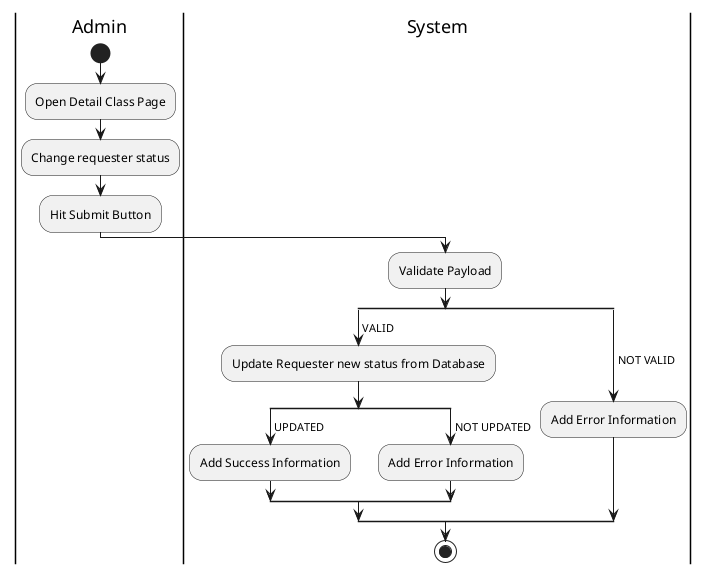 @startuml CommitRequest

skinparam ConditionEndStyle hline
skinparam conditionStyle diamond
skinparam Monochrome true
skinparam Shadowing false

|Admin|
start
:Open Detail Class Page;

|Admin|
:Change requester status;
:Hit Submit Button;

|System|
:Validate Payload;
split
    -> VALID;
    :Update Requester new status from Database;
    split
        -> UPDATED;
        :Add Success Information;
    split again
        -> NOT UPDATED;
        :Add Error Information;
    end split
split again
    -> NOT VALID;
    :Add Error Information;
end split
stop

@enduml